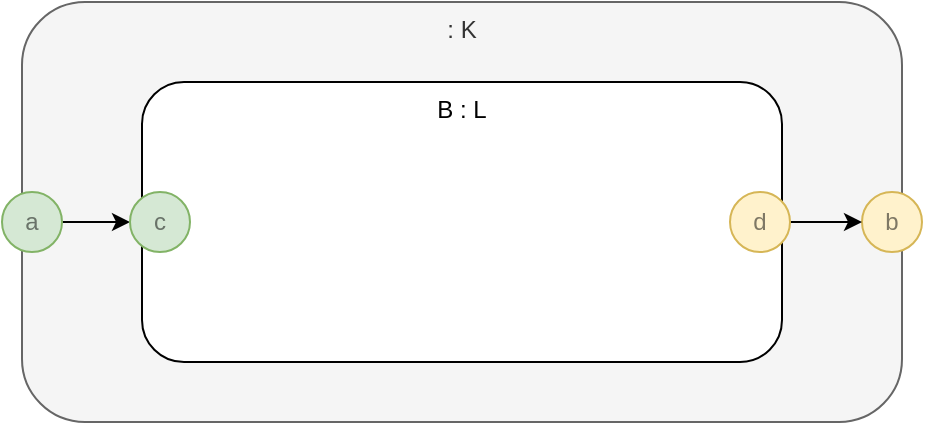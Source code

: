 <mxfile version="14.6.13" type="device"><diagram id="kCBzqsQgc0aW30EmMs_m" name="Page-1"><mxGraphModel dx="1106" dy="806" grid="1" gridSize="10" guides="1" tooltips="1" connect="1" arrows="1" fold="1" page="1" pageScale="1" pageWidth="1100" pageHeight="850" math="0" shadow="0"><root><mxCell id="0"/><mxCell id="1" parent="0"/><mxCell id="Nl1LcCOVLVZGkuQ6EcLl-2" value=": K" style="rounded=1;whiteSpace=wrap;html=1;verticalAlign=top;fillColor=#f5f5f5;strokeColor=#666666;fontColor=#333333;" vertex="1" parent="1"><mxGeometry x="120" y="80" width="440" height="210" as="geometry"/></mxCell><mxCell id="Nl1LcCOVLVZGkuQ6EcLl-3" value="B : L" style="rounded=1;whiteSpace=wrap;html=1;verticalAlign=top;" vertex="1" parent="1"><mxGeometry x="180" y="120" width="320" height="140" as="geometry"/></mxCell><mxCell id="Nl1LcCOVLVZGkuQ6EcLl-4" value="b" style="ellipse;whiteSpace=wrap;html=1;aspect=fixed;fillColor=#fff2cc;align=center;strokeColor=#d6b656;textOpacity=50;" vertex="1" parent="1"><mxGeometry x="540" y="175" width="30" height="30" as="geometry"/></mxCell><mxCell id="Nl1LcCOVLVZGkuQ6EcLl-5" style="edgeStyle=orthogonalEdgeStyle;rounded=0;orthogonalLoop=1;jettySize=auto;html=1;exitX=1;exitY=0.5;exitDx=0;exitDy=0;entryX=0;entryY=0.5;entryDx=0;entryDy=0;" edge="1" parent="1" source="Nl1LcCOVLVZGkuQ6EcLl-6" target="Nl1LcCOVLVZGkuQ6EcLl-7"><mxGeometry relative="1" as="geometry"/></mxCell><mxCell id="Nl1LcCOVLVZGkuQ6EcLl-6" value="a" style="ellipse;whiteSpace=wrap;html=1;aspect=fixed;fillColor=#d5e8d4;align=center;strokeColor=#82b366;textOpacity=50;" vertex="1" parent="1"><mxGeometry x="110" y="175" width="30" height="30" as="geometry"/></mxCell><mxCell id="Nl1LcCOVLVZGkuQ6EcLl-7" value="c" style="ellipse;whiteSpace=wrap;html=1;aspect=fixed;fillColor=#d5e8d4;align=center;strokeColor=#82b366;textOpacity=50;" vertex="1" parent="1"><mxGeometry x="174" y="175" width="30" height="30" as="geometry"/></mxCell><mxCell id="Nl1LcCOVLVZGkuQ6EcLl-8" style="edgeStyle=orthogonalEdgeStyle;rounded=0;orthogonalLoop=1;jettySize=auto;html=1;exitX=1;exitY=0.5;exitDx=0;exitDy=0;" edge="1" parent="1" source="Nl1LcCOVLVZGkuQ6EcLl-9" target="Nl1LcCOVLVZGkuQ6EcLl-4"><mxGeometry relative="1" as="geometry"/></mxCell><mxCell id="Nl1LcCOVLVZGkuQ6EcLl-9" value="d" style="ellipse;whiteSpace=wrap;html=1;aspect=fixed;fillColor=#fff2cc;align=center;strokeColor=#d6b656;textOpacity=50;" vertex="1" parent="1"><mxGeometry x="474" y="175" width="30" height="30" as="geometry"/></mxCell></root></mxGraphModel></diagram></mxfile>